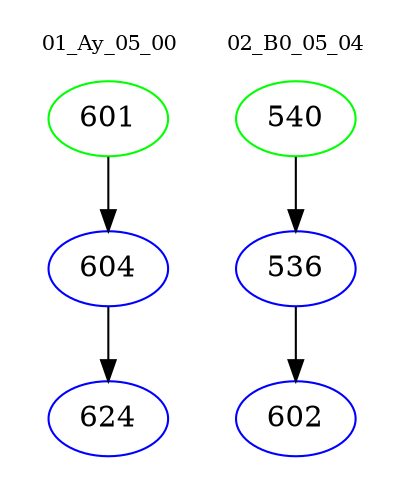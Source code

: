 digraph{
subgraph cluster_0 {
color = white
label = "01_Ay_05_00";
fontsize=10;
T0_601 [label="601", color="green"]
T0_601 -> T0_604 [color="black"]
T0_604 [label="604", color="blue"]
T0_604 -> T0_624 [color="black"]
T0_624 [label="624", color="blue"]
}
subgraph cluster_1 {
color = white
label = "02_B0_05_04";
fontsize=10;
T1_540 [label="540", color="green"]
T1_540 -> T1_536 [color="black"]
T1_536 [label="536", color="blue"]
T1_536 -> T1_602 [color="black"]
T1_602 [label="602", color="blue"]
}
}
